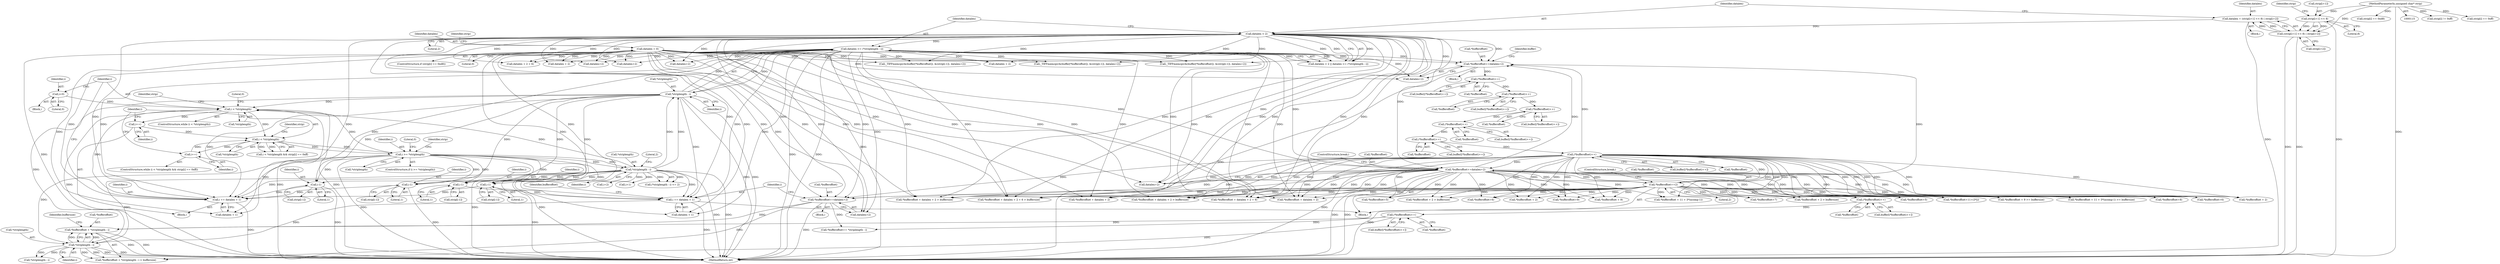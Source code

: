 digraph "0_libtiff_83a4b92815ea04969d494416eaae3d4c6b338e4a#diff-c8b4b355f9b5c06d585b23138e1c185f_3@pointer" {
"1000636" [label="(Call,*bufferoffset + *striplength - i)"];
"1000617" [label="(Call,(*bufferoffset)++)"];
"1000610" [label="(Call,(*bufferoffset)++)"];
"1000516" [label="(Call,(*bufferoffset)++)"];
"1000505" [label="(Call,(*bufferoffset)++)"];
"1000498" [label="(Call,(*bufferoffset)++)"];
"1000491" [label="(Call,(*bufferoffset)++)"];
"1000484" [label="(Call,(*bufferoffset)++)"];
"1000477" [label="(Call,(*bufferoffset)++)"];
"1000468" [label="(Call,*bufferoffset+=datalen+2)"];
"1000207" [label="(Call,datalen < 2)"];
"1000190" [label="(Call,datalen = (strip[i+1] << 8) | strip[i+2])"];
"1000192" [label="(Call,(strip[i+1] << 8) | strip[i+2])"];
"1000193" [label="(Call,strip[i+1] << 8)"];
"1000116" [label="(MethodParameterIn,unsigned char* strip)"];
"1000210" [label="(Call,datalen >= (*striplength - i))"];
"1000212" [label="(Call,*striplength - i)"];
"1000183" [label="(Call,*striplength - i)"];
"1000164" [label="(Call,i >= *striplength)"];
"1000152" [label="(Call,i < *striplength)"];
"1000148" [label="(Call,i++)"];
"1000129" [label="(Call,i < *striplength)"];
"1000125" [label="(Call,i=0)"];
"1000671" [label="(Call,i += datalen + 1)"];
"1000176" [label="(Call,datalen = 0)"];
"1000283" [label="(Call,i-1)"];
"1000545" [label="(Call,i-1)"];
"1000242" [label="(Call,i-1)"];
"1000161" [label="(Call,i++)"];
"1000551" [label="(Call,*bufferoffset+=datalen+2)"];
"1000246" [label="(Call,*bufferoffset+=2)"];
"1000590" [label="(Call,*bufferoffset+=datalen+2)"];
"1000639" [label="(Call,*striplength - i)"];
"1000629" [label="(Call,i += datalen + 1)"];
"1000584" [label="(Call,i-1)"];
"1000249" [label="(Literal,2)"];
"1000482" [label="(Call,buffer[(*bufferoffset)++])"];
"1000274" [label="(Call,_TIFFmemcpy(&(buffer[*bufferoffset]), &(strip[i-1]), datalen+2))"];
"1000477" [label="(Call,(*bufferoffset)++)"];
"1000199" [label="(Literal,8)"];
"1000672" [label="(Identifier,i)"];
"1000243" [label="(Identifier,i)"];
"1000469" [label="(Call,*bufferoffset)"];
"1000547" [label="(Literal,1)"];
"1000286" [label="(Call,datalen+2)"];
"1000180" [label="(Block,)"];
"1000590" [label="(Call,*bufferoffset+=datalen+2)"];
"1000551" [label="(Call,*bufferoffset+=datalen+2)"];
"1000475" [label="(Call,buffer[(*bufferoffset)++])"];
"1000127" [label="(Literal,0)"];
"1000526" [label="(Call,*bufferoffset + datalen + 2 > buffersize)"];
"1000506" [label="(Call,*bufferoffset)"];
"1000207" [label="(Call,datalen < 2)"];
"1000514" [label="(Call,buffer[(*bufferoffset)++])"];
"1000191" [label="(Identifier,datalen)"];
"1000582" [label="(Call,strip[i-1])"];
"1000176" [label="(Call,datalen = 0)"];
"1000187" [label="(Literal,2)"];
"1000131" [label="(Call,*striplength)"];
"1000635" [label="(Call,*bufferoffset + *striplength - i > buffersize)"];
"1000485" [label="(Call,*bufferoffset)"];
"1000128" [label="(ControlStructure,while (i < *striplength))"];
"1000492" [label="(Call,*bufferoffset)"];
"1000505" [label="(Call,(*bufferoffset)++)"];
"1000352" [label="(Call,*bufferoffset+11+(3*j))"];
"1000161" [label="(Call,i++)"];
"1000158" [label="(Identifier,strip)"];
"1000586" [label="(Literal,1)"];
"1000491" [label="(Call,(*bufferoffset)++)"];
"1000154" [label="(Call,*striplength)"];
"1000162" [label="(Identifier,i)"];
"1000608" [label="(Call,buffer[(*bufferoffset)++])"];
"1000517" [label="(Call,*bufferoffset)"];
"1000153" [label="(Identifier,i)"];
"1000290" [label="(Call,*bufferoffset + 9 >= buffersize)"];
"1000615" [label="(Call,buffer[(*bufferoffset)++])"];
"1000285" [label="(Literal,1)"];
"1000116" [label="(MethodParameterIn,unsigned char* strip)"];
"1000226" [label="(Call,*bufferoffset + 2)"];
"1000206" [label="(Call,datalen < 2 || datalen >= (*striplength - i))"];
"1000591" [label="(Call,*bufferoffset)"];
"1000530" [label="(Call,datalen + 2)"];
"1000125" [label="(Call,i=0)"];
"1000611" [label="(Call,*bufferoffset)"];
"1000302" [label="(Call,*bufferoffset+9)"];
"1000182" [label="(Call,(*striplength - i) <= 2)"];
"1000587" [label="(Call,datalen+2)"];
"1000478" [label="(Call,*bufferoffset)"];
"1000630" [label="(Identifier,i)"];
"1000498" [label="(Call,(*bufferoffset)++)"];
"1000565" [label="(Call,*bufferoffset + datalen + 2 > buffersize)"];
"1000266" [label="(Call,datalen + 2 + 6)"];
"1000569" [label="(Call,datalen + 2)"];
"1000212" [label="(Call,*striplength - i)"];
"1000640" [label="(Call,*striplength)"];
"1000178" [label="(Literal,0)"];
"1000323" [label="(Call,*bufferoffset + 11 + 3*(ncomp-1) >= buffersize)"];
"1000677" [label="(Literal,0)"];
"1000173" [label="(Identifier,strip)"];
"1000639" [label="(Call,*striplength - i)"];
"1000637" [label="(Call,*bufferoffset)"];
"1000536" [label="(Call,_TIFFmemcpy(&(buffer[*bufferoffset]), &(strip[i-1]), datalen+2))"];
"1000150" [label="(ControlStructure,while (i < *striplength && strip[i] == 0xff))"];
"1000434" [label="(Call,*bufferoffset+8)"];
"1000459" [label="(Call,*bufferoffset+6)"];
"1000575" [label="(Call,_TIFFmemcpy(&(buffer[*bufferoffset]), &(strip[i-1]), datalen+2))"];
"1000200" [label="(Call,strip[i+2])"];
"1000636" [label="(Call,*bufferoffset + *striplength - i)"];
"1000546" [label="(Identifier,i)"];
"1000246" [label="(Call,*bufferoffset+=2)"];
"1000165" [label="(Identifier,i)"];
"1000222" [label="(Block,)"];
"1000618" [label="(Call,*bufferoffset)"];
"1000499" [label="(Call,*bufferoffset)"];
"1000617" [label="(Call,(*bufferoffset)++)"];
"1000671" [label="(Call,i += datalen + 1)"];
"1000642" [label="(Identifier,i)"];
"1000201" [label="(Identifier,strip)"];
"1000209" [label="(Literal,2)"];
"1000593" [label="(Call,datalen+2)"];
"1000169" [label="(Literal,0)"];
"1000164" [label="(Call,i >= *striplength)"];
"1000143" [label="(Identifier,strip)"];
"1000126" [label="(Identifier,i)"];
"1000324" [label="(Call,*bufferoffset + 11 + 3*(ncomp-1))"];
"1000130" [label="(Identifier,i)"];
"1000184" [label="(Call,*striplength)"];
"1000244" [label="(Literal,1)"];
"1000151" [label="(Call,i < *striplength && strip[i] == 0xff)"];
"1000425" [label="(Call,*bufferoffset+7)"];
"1000631" [label="(Call,datalen + 1)"];
"1000166" [label="(Call,*striplength)"];
"1000599" [label="(Call,*bufferoffset + 2 > buffersize)"];
"1000585" [label="(Identifier,i)"];
"1000240" [label="(Call,strip[i-1])"];
"1000133" [label="(Block,)"];
"1000141" [label="(Call,strip[i] != 0xff)"];
"1000193" [label="(Call,strip[i+1] << 8)"];
"1000629" [label="(Call,i += datalen + 1)"];
"1000407" [label="(Call,*bufferoffset+6)"];
"1000129" [label="(Call,i < *striplength)"];
"1000516" [label="(Call,(*bufferoffset)++)"];
"1000190" [label="(Call,datalen = (strip[i+1] << 8) | strip[i+2])"];
"1000186" [label="(Identifier,i)"];
"1000208" [label="(Identifier,datalen)"];
"1000156" [label="(Call,strip[i] == 0xff)"];
"1000548" [label="(Call,datalen+2)"];
"1000211" [label="(Identifier,datalen)"];
"1000263" [label="(Call,*bufferoffset + datalen + 2 + 6)"];
"1000489" [label="(Call,buffer[(*bufferoffset)++])"];
"1000192" [label="(Call,(strip[i+1] << 8) | strip[i+2])"];
"1000183" [label="(Call,*striplength - i)"];
"1000656" [label="(Call,*striplength - i)"];
"1000210" [label="(Call,datalen >= (*striplength - i))"];
"1000660" [label="(Call,*bufferoffset+= *striplength - i)"];
"1000673" [label="(Call,datalen + 1)"];
"1000177" [label="(Identifier,datalen)"];
"1000584" [label="(Call,i-1)"];
"1000171" [label="(Call,strip[i] == 0xd8)"];
"1000202" [label="(Call,i+2)"];
"1000643" [label="(Identifier,buffersize)"];
"1000468" [label="(Call,*bufferoffset+=datalen+2)"];
"1000503" [label="(Call,buffer[(*bufferoffset)++])"];
"1000496" [label="(Call,buffer[(*bufferoffset)++])"];
"1000471" [label="(Call,datalen+2)"];
"1000283" [label="(Call,i-1)"];
"1000247" [label="(Call,*bufferoffset)"];
"1000476" [label="(Identifier,buffer)"];
"1000563" [label="(Block,)"];
"1000638" [label="(Identifier,bufferoffset)"];
"1000220" [label="(Identifier,strip)"];
"1000600" [label="(Call,*bufferoffset + 2)"];
"1000170" [label="(ControlStructure,if (strip[i] == 0xd8))"];
"1000291" [label="(Call,*bufferoffset + 9)"];
"1000163" [label="(ControlStructure,if (i >= *striplength))"];
"1000242" [label="(Call,i-1)"];
"1000557" [label="(ControlStructure,break;)"];
"1000545" [label="(Call,i-1)"];
"1000554" [label="(Call,datalen+2)"];
"1000194" [label="(Call,strip[i+1])"];
"1000196" [label="(Call,i+1)"];
"1000225" [label="(Call,*bufferoffset + 2 > buffersize)"];
"1000213" [label="(Call,*striplength)"];
"1000284" [label="(Identifier,i)"];
"1000527" [label="(Call,*bufferoffset + datalen + 2)"];
"1000123" [label="(Block,)"];
"1000260" [label="(Block,)"];
"1000262" [label="(Call,*bufferoffset + datalen + 2 + 6 > buffersize)"];
"1000398" [label="(Call,*bufferoffset+5)"];
"1000152" [label="(Call,i < *striplength)"];
"1000552" [label="(Call,*bufferoffset)"];
"1000281" [label="(Call,strip[i-1])"];
"1000610" [label="(Call,(*bufferoffset)++)"];
"1000566" [label="(Call,*bufferoffset + datalen + 2)"];
"1000149" [label="(Identifier,i)"];
"1000445" [label="(Call,*bufferoffset+5)"];
"1000543" [label="(Call,strip[i-1])"];
"1000250" [label="(ControlStructure,break;)"];
"1000678" [label="(MethodReturn,int)"];
"1000148" [label="(Call,i++)"];
"1000484" [label="(Call,(*bufferoffset)++)"];
"1000215" [label="(Identifier,i)"];
"1000636" -> "1000635"  [label="AST: "];
"1000636" -> "1000639"  [label="CFG: "];
"1000637" -> "1000636"  [label="AST: "];
"1000639" -> "1000636"  [label="AST: "];
"1000643" -> "1000636"  [label="CFG: "];
"1000636" -> "1000678"  [label="DDG: "];
"1000636" -> "1000678"  [label="DDG: "];
"1000617" -> "1000636"  [label="DDG: "];
"1000590" -> "1000636"  [label="DDG: "];
"1000639" -> "1000636"  [label="DDG: "];
"1000639" -> "1000636"  [label="DDG: "];
"1000617" -> "1000615"  [label="AST: "];
"1000617" -> "1000618"  [label="CFG: "];
"1000618" -> "1000617"  [label="AST: "];
"1000615" -> "1000617"  [label="CFG: "];
"1000610" -> "1000617"  [label="DDG: "];
"1000617" -> "1000635"  [label="DDG: "];
"1000617" -> "1000660"  [label="DDG: "];
"1000610" -> "1000608"  [label="AST: "];
"1000610" -> "1000611"  [label="CFG: "];
"1000611" -> "1000610"  [label="AST: "];
"1000608" -> "1000610"  [label="CFG: "];
"1000516" -> "1000610"  [label="DDG: "];
"1000551" -> "1000610"  [label="DDG: "];
"1000246" -> "1000610"  [label="DDG: "];
"1000516" -> "1000514"  [label="AST: "];
"1000516" -> "1000517"  [label="CFG: "];
"1000517" -> "1000516"  [label="AST: "];
"1000514" -> "1000516"  [label="CFG: "];
"1000516" -> "1000678"  [label="DDG: "];
"1000516" -> "1000225"  [label="DDG: "];
"1000516" -> "1000226"  [label="DDG: "];
"1000516" -> "1000246"  [label="DDG: "];
"1000516" -> "1000262"  [label="DDG: "];
"1000516" -> "1000263"  [label="DDG: "];
"1000516" -> "1000290"  [label="DDG: "];
"1000516" -> "1000291"  [label="DDG: "];
"1000516" -> "1000302"  [label="DDG: "];
"1000516" -> "1000323"  [label="DDG: "];
"1000516" -> "1000324"  [label="DDG: "];
"1000516" -> "1000352"  [label="DDG: "];
"1000516" -> "1000398"  [label="DDG: "];
"1000516" -> "1000407"  [label="DDG: "];
"1000516" -> "1000425"  [label="DDG: "];
"1000516" -> "1000434"  [label="DDG: "];
"1000516" -> "1000445"  [label="DDG: "];
"1000516" -> "1000459"  [label="DDG: "];
"1000516" -> "1000468"  [label="DDG: "];
"1000505" -> "1000516"  [label="DDG: "];
"1000516" -> "1000526"  [label="DDG: "];
"1000516" -> "1000527"  [label="DDG: "];
"1000516" -> "1000551"  [label="DDG: "];
"1000516" -> "1000565"  [label="DDG: "];
"1000516" -> "1000566"  [label="DDG: "];
"1000516" -> "1000590"  [label="DDG: "];
"1000516" -> "1000599"  [label="DDG: "];
"1000516" -> "1000600"  [label="DDG: "];
"1000505" -> "1000503"  [label="AST: "];
"1000505" -> "1000506"  [label="CFG: "];
"1000506" -> "1000505"  [label="AST: "];
"1000503" -> "1000505"  [label="CFG: "];
"1000498" -> "1000505"  [label="DDG: "];
"1000498" -> "1000496"  [label="AST: "];
"1000498" -> "1000499"  [label="CFG: "];
"1000499" -> "1000498"  [label="AST: "];
"1000496" -> "1000498"  [label="CFG: "];
"1000491" -> "1000498"  [label="DDG: "];
"1000491" -> "1000489"  [label="AST: "];
"1000491" -> "1000492"  [label="CFG: "];
"1000492" -> "1000491"  [label="AST: "];
"1000489" -> "1000491"  [label="CFG: "];
"1000484" -> "1000491"  [label="DDG: "];
"1000484" -> "1000482"  [label="AST: "];
"1000484" -> "1000485"  [label="CFG: "];
"1000485" -> "1000484"  [label="AST: "];
"1000482" -> "1000484"  [label="CFG: "];
"1000477" -> "1000484"  [label="DDG: "];
"1000477" -> "1000475"  [label="AST: "];
"1000477" -> "1000478"  [label="CFG: "];
"1000478" -> "1000477"  [label="AST: "];
"1000475" -> "1000477"  [label="CFG: "];
"1000468" -> "1000477"  [label="DDG: "];
"1000468" -> "1000260"  [label="AST: "];
"1000468" -> "1000471"  [label="CFG: "];
"1000469" -> "1000468"  [label="AST: "];
"1000471" -> "1000468"  [label="AST: "];
"1000476" -> "1000468"  [label="CFG: "];
"1000468" -> "1000678"  [label="DDG: "];
"1000207" -> "1000468"  [label="DDG: "];
"1000210" -> "1000468"  [label="DDG: "];
"1000176" -> "1000468"  [label="DDG: "];
"1000551" -> "1000468"  [label="DDG: "];
"1000246" -> "1000468"  [label="DDG: "];
"1000207" -> "1000206"  [label="AST: "];
"1000207" -> "1000209"  [label="CFG: "];
"1000208" -> "1000207"  [label="AST: "];
"1000209" -> "1000207"  [label="AST: "];
"1000211" -> "1000207"  [label="CFG: "];
"1000206" -> "1000207"  [label="CFG: "];
"1000207" -> "1000678"  [label="DDG: "];
"1000207" -> "1000206"  [label="DDG: "];
"1000207" -> "1000206"  [label="DDG: "];
"1000190" -> "1000207"  [label="DDG: "];
"1000207" -> "1000210"  [label="DDG: "];
"1000207" -> "1000262"  [label="DDG: "];
"1000207" -> "1000263"  [label="DDG: "];
"1000207" -> "1000266"  [label="DDG: "];
"1000207" -> "1000274"  [label="DDG: "];
"1000207" -> "1000286"  [label="DDG: "];
"1000207" -> "1000471"  [label="DDG: "];
"1000207" -> "1000526"  [label="DDG: "];
"1000207" -> "1000527"  [label="DDG: "];
"1000207" -> "1000530"  [label="DDG: "];
"1000207" -> "1000536"  [label="DDG: "];
"1000207" -> "1000548"  [label="DDG: "];
"1000207" -> "1000551"  [label="DDG: "];
"1000207" -> "1000554"  [label="DDG: "];
"1000207" -> "1000565"  [label="DDG: "];
"1000207" -> "1000566"  [label="DDG: "];
"1000207" -> "1000569"  [label="DDG: "];
"1000207" -> "1000575"  [label="DDG: "];
"1000207" -> "1000587"  [label="DDG: "];
"1000207" -> "1000590"  [label="DDG: "];
"1000207" -> "1000593"  [label="DDG: "];
"1000207" -> "1000629"  [label="DDG: "];
"1000207" -> "1000631"  [label="DDG: "];
"1000207" -> "1000671"  [label="DDG: "];
"1000207" -> "1000673"  [label="DDG: "];
"1000190" -> "1000180"  [label="AST: "];
"1000190" -> "1000192"  [label="CFG: "];
"1000191" -> "1000190"  [label="AST: "];
"1000192" -> "1000190"  [label="AST: "];
"1000208" -> "1000190"  [label="CFG: "];
"1000190" -> "1000678"  [label="DDG: "];
"1000192" -> "1000190"  [label="DDG: "];
"1000192" -> "1000190"  [label="DDG: "];
"1000192" -> "1000200"  [label="CFG: "];
"1000193" -> "1000192"  [label="AST: "];
"1000200" -> "1000192"  [label="AST: "];
"1000192" -> "1000678"  [label="DDG: "];
"1000192" -> "1000678"  [label="DDG: "];
"1000193" -> "1000192"  [label="DDG: "];
"1000193" -> "1000192"  [label="DDG: "];
"1000116" -> "1000192"  [label="DDG: "];
"1000193" -> "1000199"  [label="CFG: "];
"1000194" -> "1000193"  [label="AST: "];
"1000199" -> "1000193"  [label="AST: "];
"1000201" -> "1000193"  [label="CFG: "];
"1000193" -> "1000678"  [label="DDG: "];
"1000116" -> "1000193"  [label="DDG: "];
"1000116" -> "1000115"  [label="AST: "];
"1000116" -> "1000678"  [label="DDG: "];
"1000116" -> "1000141"  [label="DDG: "];
"1000116" -> "1000156"  [label="DDG: "];
"1000116" -> "1000171"  [label="DDG: "];
"1000210" -> "1000206"  [label="AST: "];
"1000210" -> "1000212"  [label="CFG: "];
"1000211" -> "1000210"  [label="AST: "];
"1000212" -> "1000210"  [label="AST: "];
"1000206" -> "1000210"  [label="CFG: "];
"1000210" -> "1000678"  [label="DDG: "];
"1000210" -> "1000678"  [label="DDG: "];
"1000210" -> "1000206"  [label="DDG: "];
"1000210" -> "1000206"  [label="DDG: "];
"1000212" -> "1000210"  [label="DDG: "];
"1000212" -> "1000210"  [label="DDG: "];
"1000210" -> "1000262"  [label="DDG: "];
"1000210" -> "1000263"  [label="DDG: "];
"1000210" -> "1000266"  [label="DDG: "];
"1000210" -> "1000274"  [label="DDG: "];
"1000210" -> "1000286"  [label="DDG: "];
"1000210" -> "1000471"  [label="DDG: "];
"1000210" -> "1000526"  [label="DDG: "];
"1000210" -> "1000527"  [label="DDG: "];
"1000210" -> "1000530"  [label="DDG: "];
"1000210" -> "1000536"  [label="DDG: "];
"1000210" -> "1000548"  [label="DDG: "];
"1000210" -> "1000551"  [label="DDG: "];
"1000210" -> "1000554"  [label="DDG: "];
"1000210" -> "1000565"  [label="DDG: "];
"1000210" -> "1000566"  [label="DDG: "];
"1000210" -> "1000569"  [label="DDG: "];
"1000210" -> "1000575"  [label="DDG: "];
"1000210" -> "1000587"  [label="DDG: "];
"1000210" -> "1000590"  [label="DDG: "];
"1000210" -> "1000593"  [label="DDG: "];
"1000210" -> "1000629"  [label="DDG: "];
"1000210" -> "1000631"  [label="DDG: "];
"1000210" -> "1000671"  [label="DDG: "];
"1000210" -> "1000673"  [label="DDG: "];
"1000212" -> "1000215"  [label="CFG: "];
"1000213" -> "1000212"  [label="AST: "];
"1000215" -> "1000212"  [label="AST: "];
"1000212" -> "1000678"  [label="DDG: "];
"1000212" -> "1000678"  [label="DDG: "];
"1000212" -> "1000129"  [label="DDG: "];
"1000183" -> "1000212"  [label="DDG: "];
"1000183" -> "1000212"  [label="DDG: "];
"1000212" -> "1000242"  [label="DDG: "];
"1000212" -> "1000283"  [label="DDG: "];
"1000212" -> "1000545"  [label="DDG: "];
"1000212" -> "1000584"  [label="DDG: "];
"1000212" -> "1000629"  [label="DDG: "];
"1000212" -> "1000639"  [label="DDG: "];
"1000212" -> "1000671"  [label="DDG: "];
"1000183" -> "1000182"  [label="AST: "];
"1000183" -> "1000186"  [label="CFG: "];
"1000184" -> "1000183"  [label="AST: "];
"1000186" -> "1000183"  [label="AST: "];
"1000187" -> "1000183"  [label="CFG: "];
"1000183" -> "1000678"  [label="DDG: "];
"1000183" -> "1000678"  [label="DDG: "];
"1000183" -> "1000129"  [label="DDG: "];
"1000183" -> "1000182"  [label="DDG: "];
"1000183" -> "1000182"  [label="DDG: "];
"1000164" -> "1000183"  [label="DDG: "];
"1000164" -> "1000183"  [label="DDG: "];
"1000183" -> "1000196"  [label="DDG: "];
"1000183" -> "1000202"  [label="DDG: "];
"1000183" -> "1000242"  [label="DDG: "];
"1000183" -> "1000283"  [label="DDG: "];
"1000183" -> "1000545"  [label="DDG: "];
"1000183" -> "1000584"  [label="DDG: "];
"1000183" -> "1000629"  [label="DDG: "];
"1000183" -> "1000639"  [label="DDG: "];
"1000183" -> "1000671"  [label="DDG: "];
"1000164" -> "1000163"  [label="AST: "];
"1000164" -> "1000166"  [label="CFG: "];
"1000165" -> "1000164"  [label="AST: "];
"1000166" -> "1000164"  [label="AST: "];
"1000169" -> "1000164"  [label="CFG: "];
"1000173" -> "1000164"  [label="CFG: "];
"1000164" -> "1000678"  [label="DDG: "];
"1000164" -> "1000678"  [label="DDG: "];
"1000164" -> "1000678"  [label="DDG: "];
"1000164" -> "1000129"  [label="DDG: "];
"1000152" -> "1000164"  [label="DDG: "];
"1000152" -> "1000164"  [label="DDG: "];
"1000164" -> "1000242"  [label="DDG: "];
"1000164" -> "1000283"  [label="DDG: "];
"1000164" -> "1000545"  [label="DDG: "];
"1000164" -> "1000584"  [label="DDG: "];
"1000164" -> "1000629"  [label="DDG: "];
"1000164" -> "1000639"  [label="DDG: "];
"1000164" -> "1000671"  [label="DDG: "];
"1000152" -> "1000151"  [label="AST: "];
"1000152" -> "1000154"  [label="CFG: "];
"1000153" -> "1000152"  [label="AST: "];
"1000154" -> "1000152"  [label="AST: "];
"1000158" -> "1000152"  [label="CFG: "];
"1000151" -> "1000152"  [label="CFG: "];
"1000152" -> "1000151"  [label="DDG: "];
"1000152" -> "1000151"  [label="DDG: "];
"1000148" -> "1000152"  [label="DDG: "];
"1000161" -> "1000152"  [label="DDG: "];
"1000129" -> "1000152"  [label="DDG: "];
"1000152" -> "1000161"  [label="DDG: "];
"1000148" -> "1000133"  [label="AST: "];
"1000148" -> "1000149"  [label="CFG: "];
"1000149" -> "1000148"  [label="AST: "];
"1000153" -> "1000148"  [label="CFG: "];
"1000129" -> "1000148"  [label="DDG: "];
"1000129" -> "1000128"  [label="AST: "];
"1000129" -> "1000131"  [label="CFG: "];
"1000130" -> "1000129"  [label="AST: "];
"1000131" -> "1000129"  [label="AST: "];
"1000143" -> "1000129"  [label="CFG: "];
"1000677" -> "1000129"  [label="CFG: "];
"1000129" -> "1000678"  [label="DDG: "];
"1000129" -> "1000678"  [label="DDG: "];
"1000129" -> "1000678"  [label="DDG: "];
"1000125" -> "1000129"  [label="DDG: "];
"1000671" -> "1000129"  [label="DDG: "];
"1000125" -> "1000123"  [label="AST: "];
"1000125" -> "1000127"  [label="CFG: "];
"1000126" -> "1000125"  [label="AST: "];
"1000127" -> "1000125"  [label="AST: "];
"1000130" -> "1000125"  [label="CFG: "];
"1000671" -> "1000133"  [label="AST: "];
"1000671" -> "1000673"  [label="CFG: "];
"1000672" -> "1000671"  [label="AST: "];
"1000673" -> "1000671"  [label="AST: "];
"1000130" -> "1000671"  [label="CFG: "];
"1000671" -> "1000678"  [label="DDG: "];
"1000176" -> "1000671"  [label="DDG: "];
"1000283" -> "1000671"  [label="DDG: "];
"1000545" -> "1000671"  [label="DDG: "];
"1000242" -> "1000671"  [label="DDG: "];
"1000176" -> "1000170"  [label="AST: "];
"1000176" -> "1000178"  [label="CFG: "];
"1000177" -> "1000176"  [label="AST: "];
"1000178" -> "1000176"  [label="AST: "];
"1000220" -> "1000176"  [label="CFG: "];
"1000176" -> "1000678"  [label="DDG: "];
"1000176" -> "1000262"  [label="DDG: "];
"1000176" -> "1000263"  [label="DDG: "];
"1000176" -> "1000266"  [label="DDG: "];
"1000176" -> "1000274"  [label="DDG: "];
"1000176" -> "1000286"  [label="DDG: "];
"1000176" -> "1000471"  [label="DDG: "];
"1000176" -> "1000526"  [label="DDG: "];
"1000176" -> "1000527"  [label="DDG: "];
"1000176" -> "1000530"  [label="DDG: "];
"1000176" -> "1000536"  [label="DDG: "];
"1000176" -> "1000548"  [label="DDG: "];
"1000176" -> "1000551"  [label="DDG: "];
"1000176" -> "1000554"  [label="DDG: "];
"1000176" -> "1000565"  [label="DDG: "];
"1000176" -> "1000566"  [label="DDG: "];
"1000176" -> "1000569"  [label="DDG: "];
"1000176" -> "1000575"  [label="DDG: "];
"1000176" -> "1000587"  [label="DDG: "];
"1000176" -> "1000590"  [label="DDG: "];
"1000176" -> "1000593"  [label="DDG: "];
"1000176" -> "1000629"  [label="DDG: "];
"1000176" -> "1000631"  [label="DDG: "];
"1000176" -> "1000673"  [label="DDG: "];
"1000283" -> "1000281"  [label="AST: "];
"1000283" -> "1000285"  [label="CFG: "];
"1000284" -> "1000283"  [label="AST: "];
"1000285" -> "1000283"  [label="AST: "];
"1000281" -> "1000283"  [label="CFG: "];
"1000283" -> "1000678"  [label="DDG: "];
"1000545" -> "1000543"  [label="AST: "];
"1000545" -> "1000547"  [label="CFG: "];
"1000546" -> "1000545"  [label="AST: "];
"1000547" -> "1000545"  [label="AST: "];
"1000543" -> "1000545"  [label="CFG: "];
"1000545" -> "1000678"  [label="DDG: "];
"1000242" -> "1000240"  [label="AST: "];
"1000242" -> "1000244"  [label="CFG: "];
"1000243" -> "1000242"  [label="AST: "];
"1000244" -> "1000242"  [label="AST: "];
"1000240" -> "1000242"  [label="CFG: "];
"1000242" -> "1000678"  [label="DDG: "];
"1000161" -> "1000150"  [label="AST: "];
"1000161" -> "1000162"  [label="CFG: "];
"1000162" -> "1000161"  [label="AST: "];
"1000153" -> "1000161"  [label="CFG: "];
"1000551" -> "1000222"  [label="AST: "];
"1000551" -> "1000554"  [label="CFG: "];
"1000552" -> "1000551"  [label="AST: "];
"1000554" -> "1000551"  [label="AST: "];
"1000557" -> "1000551"  [label="CFG: "];
"1000551" -> "1000678"  [label="DDG: "];
"1000551" -> "1000678"  [label="DDG: "];
"1000551" -> "1000225"  [label="DDG: "];
"1000551" -> "1000226"  [label="DDG: "];
"1000551" -> "1000246"  [label="DDG: "];
"1000551" -> "1000262"  [label="DDG: "];
"1000551" -> "1000263"  [label="DDG: "];
"1000551" -> "1000290"  [label="DDG: "];
"1000551" -> "1000291"  [label="DDG: "];
"1000551" -> "1000302"  [label="DDG: "];
"1000551" -> "1000323"  [label="DDG: "];
"1000551" -> "1000324"  [label="DDG: "];
"1000551" -> "1000352"  [label="DDG: "];
"1000551" -> "1000398"  [label="DDG: "];
"1000551" -> "1000407"  [label="DDG: "];
"1000551" -> "1000425"  [label="DDG: "];
"1000551" -> "1000434"  [label="DDG: "];
"1000551" -> "1000445"  [label="DDG: "];
"1000551" -> "1000459"  [label="DDG: "];
"1000551" -> "1000526"  [label="DDG: "];
"1000551" -> "1000527"  [label="DDG: "];
"1000246" -> "1000551"  [label="DDG: "];
"1000551" -> "1000565"  [label="DDG: "];
"1000551" -> "1000566"  [label="DDG: "];
"1000551" -> "1000590"  [label="DDG: "];
"1000551" -> "1000599"  [label="DDG: "];
"1000551" -> "1000600"  [label="DDG: "];
"1000246" -> "1000222"  [label="AST: "];
"1000246" -> "1000249"  [label="CFG: "];
"1000247" -> "1000246"  [label="AST: "];
"1000249" -> "1000246"  [label="AST: "];
"1000250" -> "1000246"  [label="CFG: "];
"1000246" -> "1000678"  [label="DDG: "];
"1000246" -> "1000225"  [label="DDG: "];
"1000246" -> "1000226"  [label="DDG: "];
"1000246" -> "1000262"  [label="DDG: "];
"1000246" -> "1000263"  [label="DDG: "];
"1000246" -> "1000290"  [label="DDG: "];
"1000246" -> "1000291"  [label="DDG: "];
"1000246" -> "1000302"  [label="DDG: "];
"1000246" -> "1000323"  [label="DDG: "];
"1000246" -> "1000324"  [label="DDG: "];
"1000246" -> "1000352"  [label="DDG: "];
"1000246" -> "1000398"  [label="DDG: "];
"1000246" -> "1000407"  [label="DDG: "];
"1000246" -> "1000425"  [label="DDG: "];
"1000246" -> "1000434"  [label="DDG: "];
"1000246" -> "1000445"  [label="DDG: "];
"1000246" -> "1000459"  [label="DDG: "];
"1000246" -> "1000526"  [label="DDG: "];
"1000246" -> "1000527"  [label="DDG: "];
"1000246" -> "1000565"  [label="DDG: "];
"1000246" -> "1000566"  [label="DDG: "];
"1000246" -> "1000590"  [label="DDG: "];
"1000246" -> "1000599"  [label="DDG: "];
"1000246" -> "1000600"  [label="DDG: "];
"1000590" -> "1000563"  [label="AST: "];
"1000590" -> "1000593"  [label="CFG: "];
"1000591" -> "1000590"  [label="AST: "];
"1000593" -> "1000590"  [label="AST: "];
"1000630" -> "1000590"  [label="CFG: "];
"1000590" -> "1000678"  [label="DDG: "];
"1000590" -> "1000635"  [label="DDG: "];
"1000590" -> "1000660"  [label="DDG: "];
"1000639" -> "1000642"  [label="CFG: "];
"1000640" -> "1000639"  [label="AST: "];
"1000642" -> "1000639"  [label="AST: "];
"1000639" -> "1000678"  [label="DDG: "];
"1000639" -> "1000678"  [label="DDG: "];
"1000639" -> "1000635"  [label="DDG: "];
"1000639" -> "1000635"  [label="DDG: "];
"1000629" -> "1000639"  [label="DDG: "];
"1000639" -> "1000656"  [label="DDG: "];
"1000639" -> "1000656"  [label="DDG: "];
"1000629" -> "1000222"  [label="AST: "];
"1000629" -> "1000631"  [label="CFG: "];
"1000630" -> "1000629"  [label="AST: "];
"1000631" -> "1000629"  [label="AST: "];
"1000638" -> "1000629"  [label="CFG: "];
"1000629" -> "1000678"  [label="DDG: "];
"1000584" -> "1000629"  [label="DDG: "];
"1000584" -> "1000582"  [label="AST: "];
"1000584" -> "1000586"  [label="CFG: "];
"1000585" -> "1000584"  [label="AST: "];
"1000586" -> "1000584"  [label="AST: "];
"1000582" -> "1000584"  [label="CFG: "];
}

